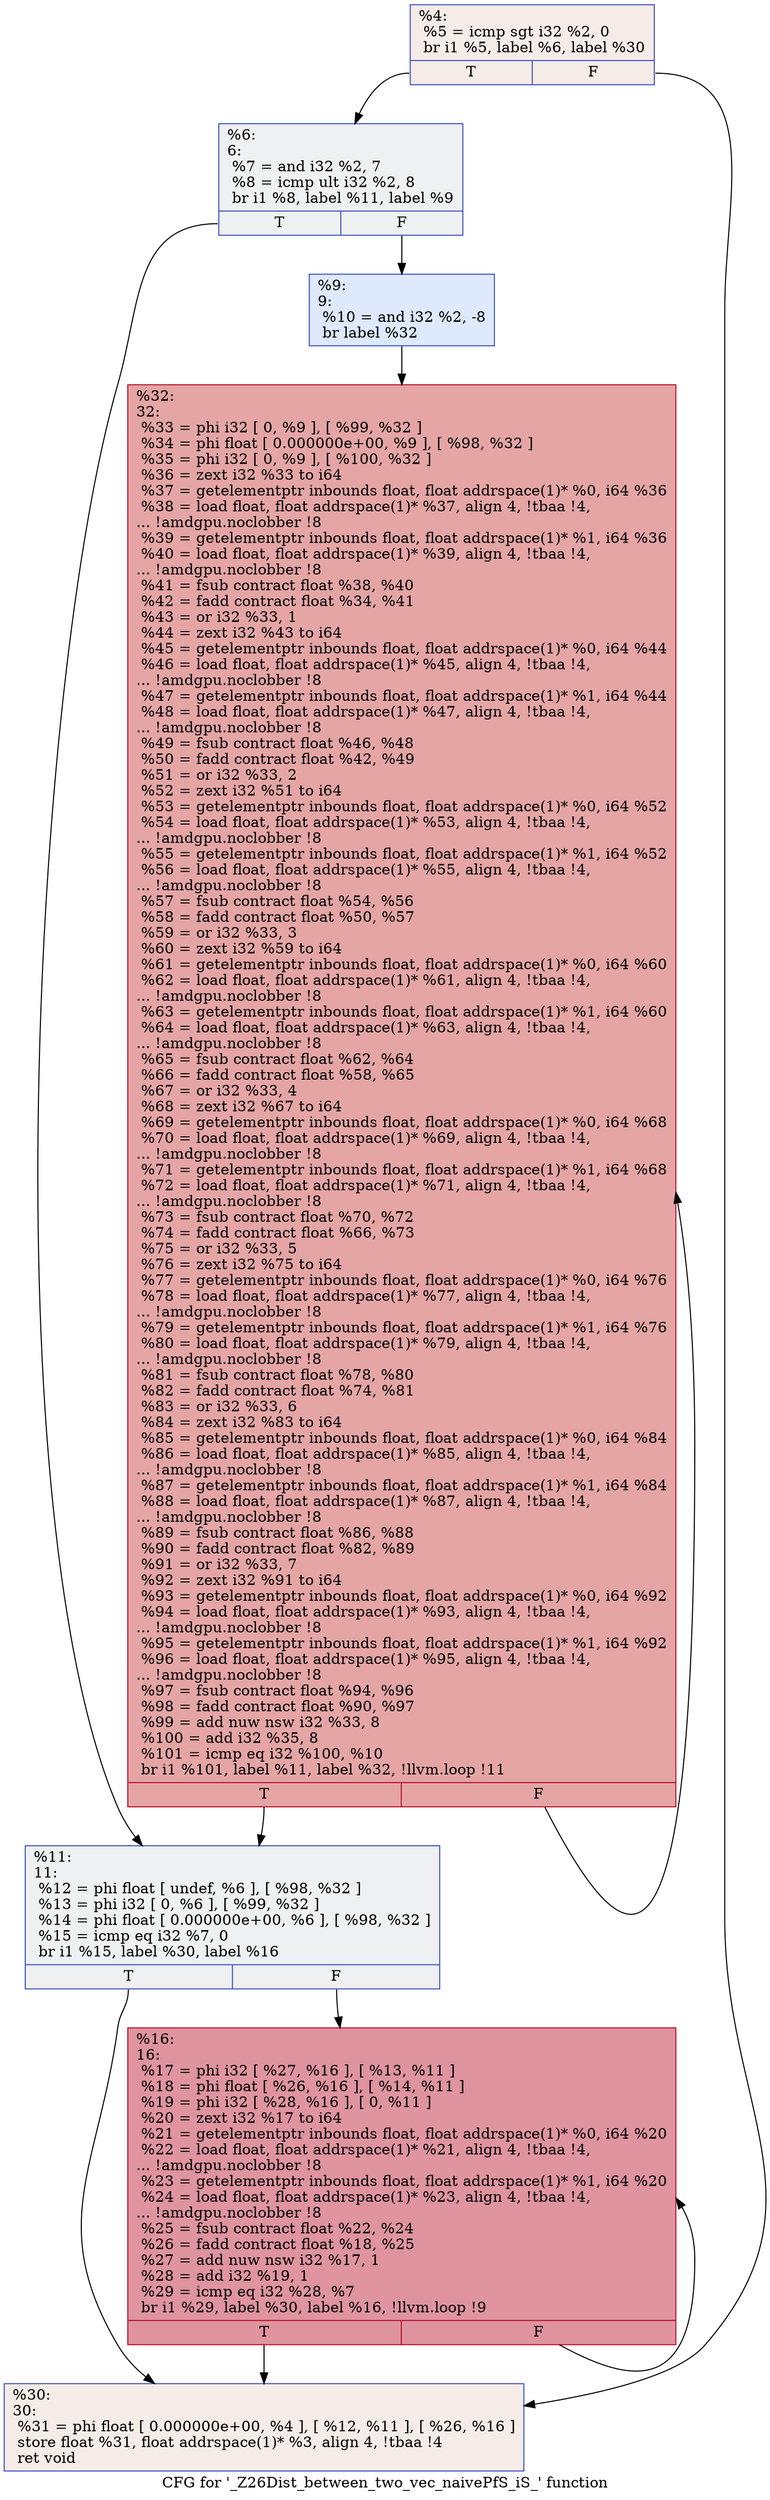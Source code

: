digraph "CFG for '_Z26Dist_between_two_vec_naivePfS_iS_' function" {
	label="CFG for '_Z26Dist_between_two_vec_naivePfS_iS_' function";

	Node0x475df70 [shape=record,color="#3d50c3ff", style=filled, fillcolor="#ead5c970",label="{%4:\l  %5 = icmp sgt i32 %2, 0\l  br i1 %5, label %6, label %30\l|{<s0>T|<s1>F}}"];
	Node0x475df70:s0 -> Node0x475e6f0;
	Node0x475df70:s1 -> Node0x475e740;
	Node0x475e6f0 [shape=record,color="#3d50c3ff", style=filled, fillcolor="#d9dce170",label="{%6:\l6:                                                \l  %7 = and i32 %2, 7\l  %8 = icmp ult i32 %2, 8\l  br i1 %8, label %11, label %9\l|{<s0>T|<s1>F}}"];
	Node0x475e6f0:s0 -> Node0x475e000;
	Node0x475e6f0:s1 -> Node0x475ea90;
	Node0x475ea90 [shape=record,color="#3d50c3ff", style=filled, fillcolor="#b5cdfa70",label="{%9:\l9:                                                \l  %10 = and i32 %2, -8\l  br label %32\l}"];
	Node0x475ea90 -> Node0x475ec90;
	Node0x475e000 [shape=record,color="#3d50c3ff", style=filled, fillcolor="#d9dce170",label="{%11:\l11:                                               \l  %12 = phi float [ undef, %6 ], [ %98, %32 ]\l  %13 = phi i32 [ 0, %6 ], [ %99, %32 ]\l  %14 = phi float [ 0.000000e+00, %6 ], [ %98, %32 ]\l  %15 = icmp eq i32 %7, 0\l  br i1 %15, label %30, label %16\l|{<s0>T|<s1>F}}"];
	Node0x475e000:s0 -> Node0x475e740;
	Node0x475e000:s1 -> Node0x475ff00;
	Node0x475ff00 [shape=record,color="#b70d28ff", style=filled, fillcolor="#b70d2870",label="{%16:\l16:                                               \l  %17 = phi i32 [ %27, %16 ], [ %13, %11 ]\l  %18 = phi float [ %26, %16 ], [ %14, %11 ]\l  %19 = phi i32 [ %28, %16 ], [ 0, %11 ]\l  %20 = zext i32 %17 to i64\l  %21 = getelementptr inbounds float, float addrspace(1)* %0, i64 %20\l  %22 = load float, float addrspace(1)* %21, align 4, !tbaa !4,\l... !amdgpu.noclobber !8\l  %23 = getelementptr inbounds float, float addrspace(1)* %1, i64 %20\l  %24 = load float, float addrspace(1)* %23, align 4, !tbaa !4,\l... !amdgpu.noclobber !8\l  %25 = fsub contract float %22, %24\l  %26 = fadd contract float %18, %25\l  %27 = add nuw nsw i32 %17, 1\l  %28 = add i32 %19, 1\l  %29 = icmp eq i32 %28, %7\l  br i1 %29, label %30, label %16, !llvm.loop !9\l|{<s0>T|<s1>F}}"];
	Node0x475ff00:s0 -> Node0x475e740;
	Node0x475ff00:s1 -> Node0x475ff00;
	Node0x475e740 [shape=record,color="#3d50c3ff", style=filled, fillcolor="#ead5c970",label="{%30:\l30:                                               \l  %31 = phi float [ 0.000000e+00, %4 ], [ %12, %11 ], [ %26, %16 ]\l  store float %31, float addrspace(1)* %3, align 4, !tbaa !4\l  ret void\l}"];
	Node0x475ec90 [shape=record,color="#b70d28ff", style=filled, fillcolor="#c5333470",label="{%32:\l32:                                               \l  %33 = phi i32 [ 0, %9 ], [ %99, %32 ]\l  %34 = phi float [ 0.000000e+00, %9 ], [ %98, %32 ]\l  %35 = phi i32 [ 0, %9 ], [ %100, %32 ]\l  %36 = zext i32 %33 to i64\l  %37 = getelementptr inbounds float, float addrspace(1)* %0, i64 %36\l  %38 = load float, float addrspace(1)* %37, align 4, !tbaa !4,\l... !amdgpu.noclobber !8\l  %39 = getelementptr inbounds float, float addrspace(1)* %1, i64 %36\l  %40 = load float, float addrspace(1)* %39, align 4, !tbaa !4,\l... !amdgpu.noclobber !8\l  %41 = fsub contract float %38, %40\l  %42 = fadd contract float %34, %41\l  %43 = or i32 %33, 1\l  %44 = zext i32 %43 to i64\l  %45 = getelementptr inbounds float, float addrspace(1)* %0, i64 %44\l  %46 = load float, float addrspace(1)* %45, align 4, !tbaa !4,\l... !amdgpu.noclobber !8\l  %47 = getelementptr inbounds float, float addrspace(1)* %1, i64 %44\l  %48 = load float, float addrspace(1)* %47, align 4, !tbaa !4,\l... !amdgpu.noclobber !8\l  %49 = fsub contract float %46, %48\l  %50 = fadd contract float %42, %49\l  %51 = or i32 %33, 2\l  %52 = zext i32 %51 to i64\l  %53 = getelementptr inbounds float, float addrspace(1)* %0, i64 %52\l  %54 = load float, float addrspace(1)* %53, align 4, !tbaa !4,\l... !amdgpu.noclobber !8\l  %55 = getelementptr inbounds float, float addrspace(1)* %1, i64 %52\l  %56 = load float, float addrspace(1)* %55, align 4, !tbaa !4,\l... !amdgpu.noclobber !8\l  %57 = fsub contract float %54, %56\l  %58 = fadd contract float %50, %57\l  %59 = or i32 %33, 3\l  %60 = zext i32 %59 to i64\l  %61 = getelementptr inbounds float, float addrspace(1)* %0, i64 %60\l  %62 = load float, float addrspace(1)* %61, align 4, !tbaa !4,\l... !amdgpu.noclobber !8\l  %63 = getelementptr inbounds float, float addrspace(1)* %1, i64 %60\l  %64 = load float, float addrspace(1)* %63, align 4, !tbaa !4,\l... !amdgpu.noclobber !8\l  %65 = fsub contract float %62, %64\l  %66 = fadd contract float %58, %65\l  %67 = or i32 %33, 4\l  %68 = zext i32 %67 to i64\l  %69 = getelementptr inbounds float, float addrspace(1)* %0, i64 %68\l  %70 = load float, float addrspace(1)* %69, align 4, !tbaa !4,\l... !amdgpu.noclobber !8\l  %71 = getelementptr inbounds float, float addrspace(1)* %1, i64 %68\l  %72 = load float, float addrspace(1)* %71, align 4, !tbaa !4,\l... !amdgpu.noclobber !8\l  %73 = fsub contract float %70, %72\l  %74 = fadd contract float %66, %73\l  %75 = or i32 %33, 5\l  %76 = zext i32 %75 to i64\l  %77 = getelementptr inbounds float, float addrspace(1)* %0, i64 %76\l  %78 = load float, float addrspace(1)* %77, align 4, !tbaa !4,\l... !amdgpu.noclobber !8\l  %79 = getelementptr inbounds float, float addrspace(1)* %1, i64 %76\l  %80 = load float, float addrspace(1)* %79, align 4, !tbaa !4,\l... !amdgpu.noclobber !8\l  %81 = fsub contract float %78, %80\l  %82 = fadd contract float %74, %81\l  %83 = or i32 %33, 6\l  %84 = zext i32 %83 to i64\l  %85 = getelementptr inbounds float, float addrspace(1)* %0, i64 %84\l  %86 = load float, float addrspace(1)* %85, align 4, !tbaa !4,\l... !amdgpu.noclobber !8\l  %87 = getelementptr inbounds float, float addrspace(1)* %1, i64 %84\l  %88 = load float, float addrspace(1)* %87, align 4, !tbaa !4,\l... !amdgpu.noclobber !8\l  %89 = fsub contract float %86, %88\l  %90 = fadd contract float %82, %89\l  %91 = or i32 %33, 7\l  %92 = zext i32 %91 to i64\l  %93 = getelementptr inbounds float, float addrspace(1)* %0, i64 %92\l  %94 = load float, float addrspace(1)* %93, align 4, !tbaa !4,\l... !amdgpu.noclobber !8\l  %95 = getelementptr inbounds float, float addrspace(1)* %1, i64 %92\l  %96 = load float, float addrspace(1)* %95, align 4, !tbaa !4,\l... !amdgpu.noclobber !8\l  %97 = fsub contract float %94, %96\l  %98 = fadd contract float %90, %97\l  %99 = add nuw nsw i32 %33, 8\l  %100 = add i32 %35, 8\l  %101 = icmp eq i32 %100, %10\l  br i1 %101, label %11, label %32, !llvm.loop !11\l|{<s0>T|<s1>F}}"];
	Node0x475ec90:s0 -> Node0x475e000;
	Node0x475ec90:s1 -> Node0x475ec90;
}
